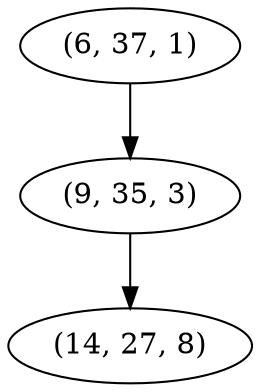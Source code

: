 digraph tree {
    "(6, 37, 1)";
    "(9, 35, 3)";
    "(14, 27, 8)";
    "(6, 37, 1)" -> "(9, 35, 3)";
    "(9, 35, 3)" -> "(14, 27, 8)";
}
